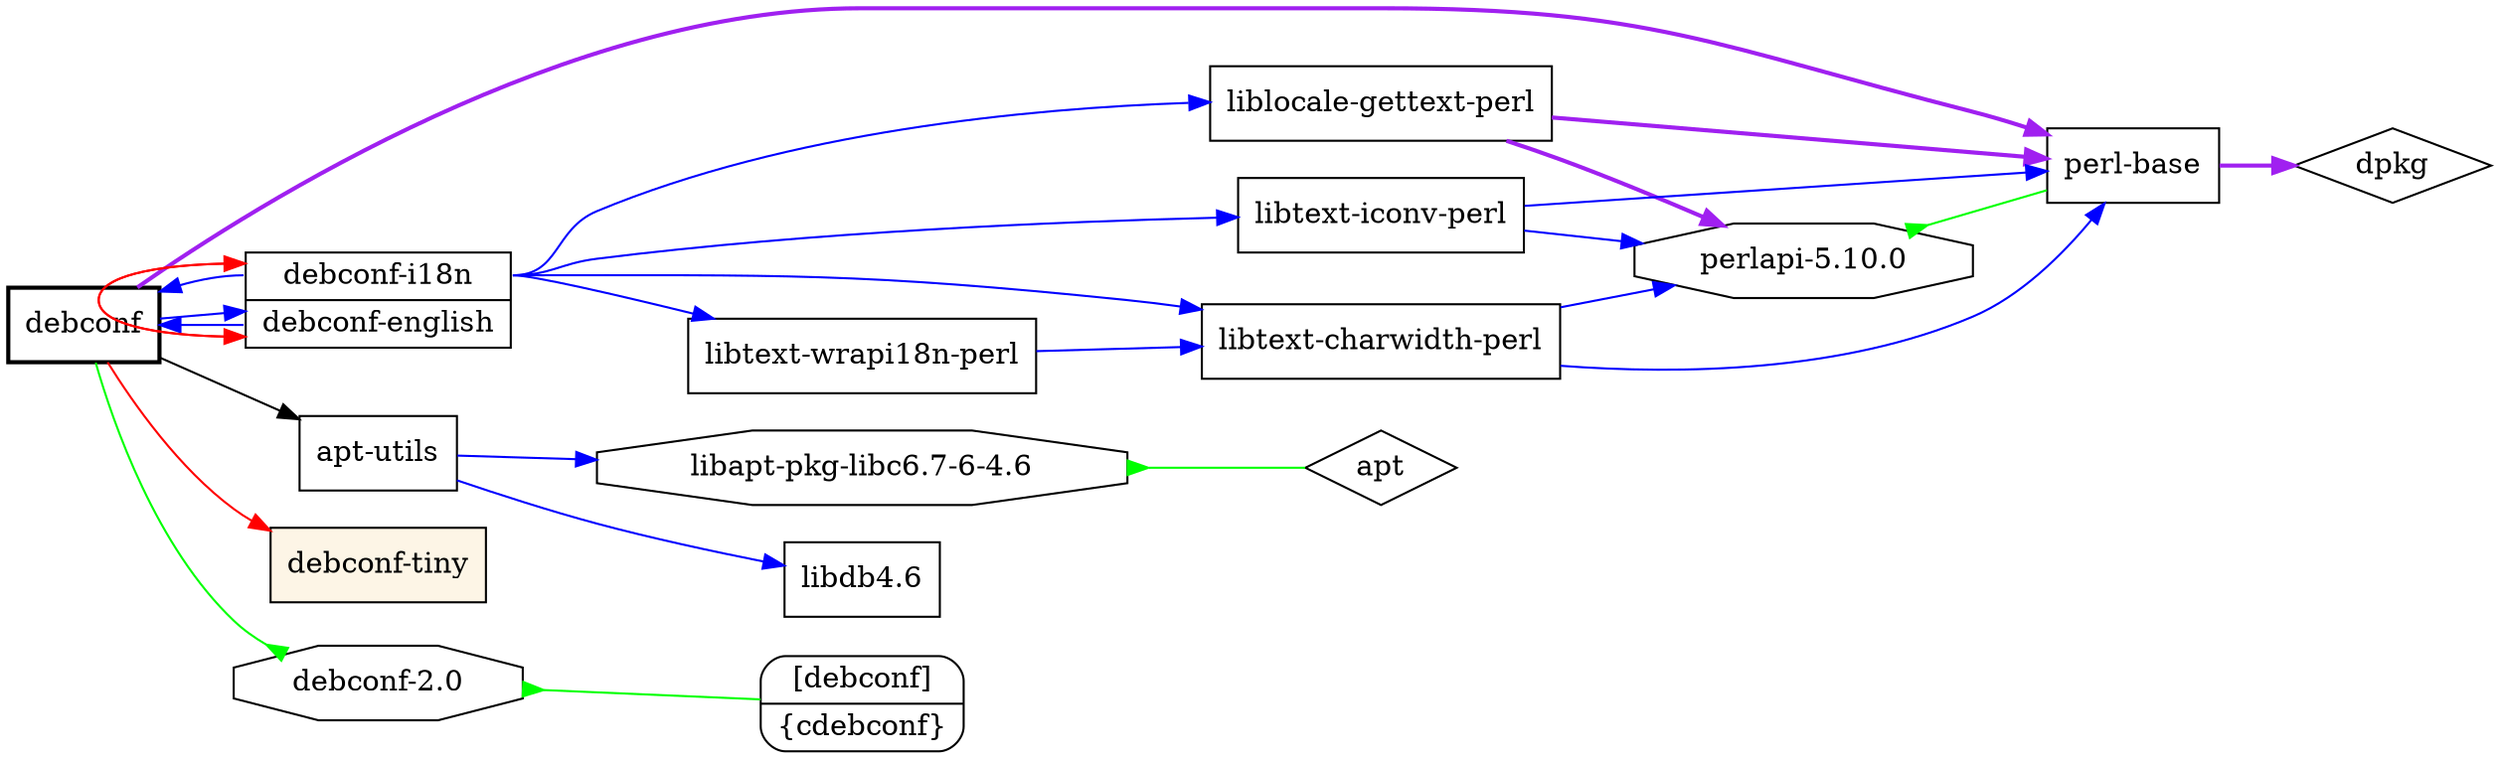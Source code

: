 digraph "debconf" {
	rankdir=LR;
	node [shape=box];
	"debconf" -> "alt1" [color=blue];
	"alt1":"debconf-i18n" -> "debconf" [color=blue];
	"alt1":"debconf-i18n" -> "liblocale-gettext-perl" [color=blue];
	"liblocale-gettext-perl" -> "perl-base" [color=purple,style=bold];
	"perl-base" -> "dpkg" [color=purple,style=bold];
	"liblocale-gettext-perl" -> "perlapi-5.10.0" [color=purple,style=bold];
	"perlapi-5.10.0" -> "perl-base" [dir=back,arrowtail=inv,color=green];
	"perlapi-5.10.0" [shape=octagon];
	"alt1":"debconf-i18n" -> "libtext-iconv-perl" [color=blue];
	"libtext-iconv-perl" -> "perl-base" [color=blue];
	"libtext-iconv-perl" -> "perlapi-5.10.0" [color=blue];
	"alt1":"debconf-i18n" -> "libtext-wrapi18n-perl" [color=blue];
	"libtext-wrapi18n-perl" -> "libtext-charwidth-perl" [color=blue];
	"libtext-charwidth-perl" -> "perl-base" [color=blue];
	"libtext-charwidth-perl" -> "perlapi-5.10.0" [color=blue];
	"alt1":"debconf-i18n" -> "libtext-charwidth-perl" [color=blue];
	"alt1":"debconf-i18n" -> "alt1":"debconf-english" [color=red];
	"alt1":"debconf-english" -> "debconf" [color=blue];
	"alt1":"debconf-english" -> "alt1":"debconf-i18n" [color=red];
	"debconf" -> "perl-base" [color=purple,style=bold];
	"debconf" -> "apt-utils";
	"apt-utils" -> "libapt-pkg-libc6.7-6-4.6" [color=blue];
	"libapt-pkg-libc6.7-6-4.6" -> "apt" [dir=back,arrowtail=inv,color=green];
	"libapt-pkg-libc6.7-6-4.6" [shape=octagon];
	"apt-utils" -> "libdb4.6" [color=blue];
	"debconf" -> "debconf-tiny" [color=red];
	"debconf" -> "debconf-2.0" [arrowhead=inv,color=green];
	"debconf-2.0" -> virt1 [dir=back,arrowtail=inv,color=green];
	"debconf-2.0" [shape=octagon];
	"debconf" [style="setlinewidth(2)"]
	"debconf-tiny" [style=filled,fillcolor=oldlace];
	alt1 [
		shape = "record"
		label = "<debconf-i18n> debconf-i18n | <debconf-english> debconf-english"
	]
	virt1 [
		shape = "record"
		style = "rounded"
		label = "<debconf> [debconf] | <cdebconf> \{cdebconf\}"
	]
	"apt" [shape=diamond];
	"dpkg" [shape=diamond];
}
// Excluded dependencies:
// libc6 libgcc1 libstdc++6
